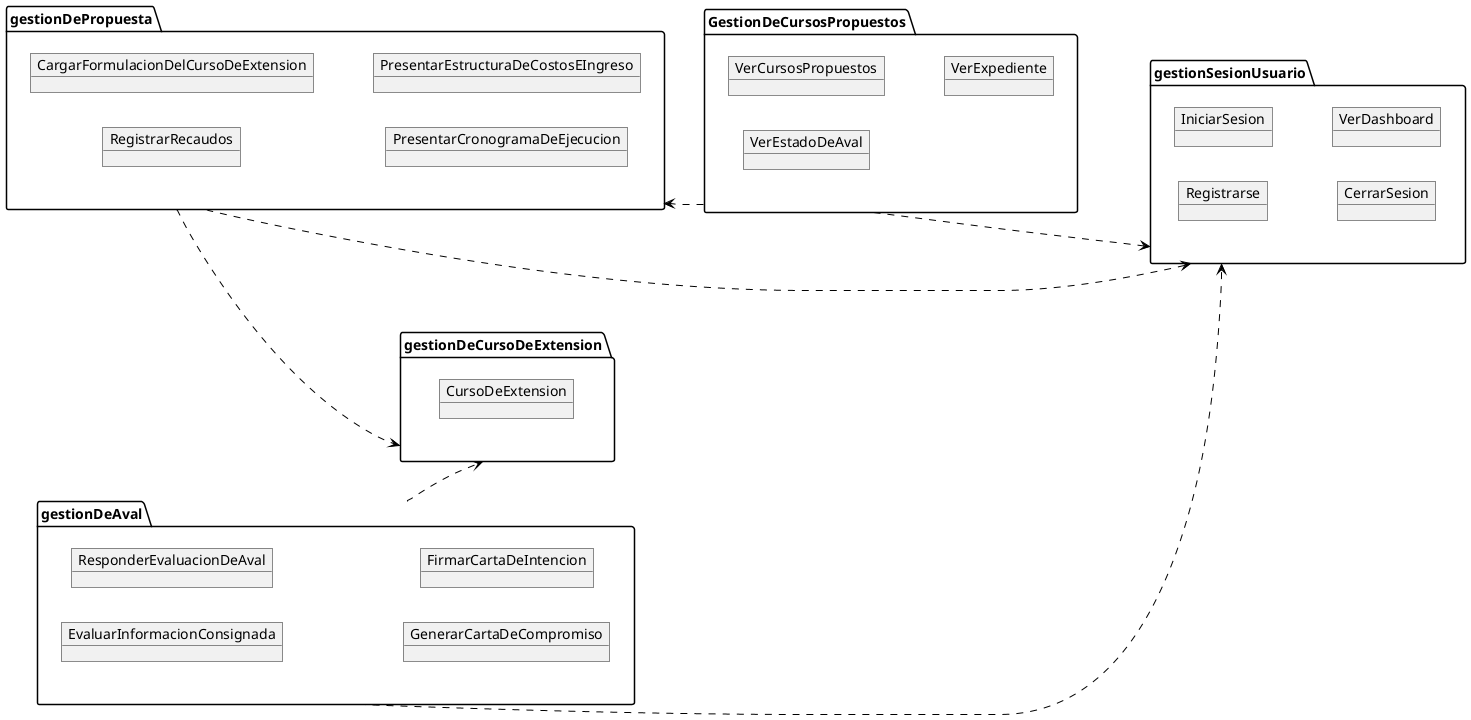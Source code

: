 @startuml DisciplinaDeAnalisisDiagramaDePaquetes
left to right direction

package "gestionDeCursoDeExtension" as G_cursoExtension{
    object CursoDeExtension
} 

package "gestionDePropuesta" as G_propuesta{
    object RegistrarRecaudos
    object CargarFormulacionDelCursoDeExtension
    object PresentarCronogramaDeEjecucion
    object PresentarEstructuraDeCostosEIngreso
}

package "gestionDeAval" as G_aval{
    object EvaluarInformacionConsignada
    object ResponderEvaluacionDeAval
    object GenerarCartaDeCompromiso
    object FirmarCartaDeIntencion
}

G_aval --> G_cursoExtension #Black;line.dashed;
G_propuesta --> G_cursoExtension #Black;line.dashed;

package "GestionDeCursosPropuestos" as G_userProponente{
    object VerCursosPropuestos
    object VerEstadoDeAval
    object VerExpediente
}

package "gestionSesionUsuario" as G_user {
    object Registrarse
    object IniciarSesion
    object CerrarSesion
    object VerDashboard
}
G_userProponente --> G_propuesta #Black;line.dashed;
G_aval --> G_user #Black;line.dashed;
G_userProponente ----> G_user #Black;line.dashed;
G_propuesta ------> G_user #Black;line.dashed;

@enduml